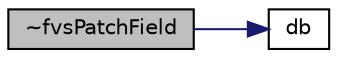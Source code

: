 digraph "~fvsPatchField"
{
  bgcolor="transparent";
  edge [fontname="Helvetica",fontsize="10",labelfontname="Helvetica",labelfontsize="10"];
  node [fontname="Helvetica",fontsize="10",shape=record];
  rankdir="LR";
  Node70 [label="~fvsPatchField",height=0.2,width=0.4,color="black", fillcolor="grey75", style="filled", fontcolor="black"];
  Node70 -> Node71 [color="midnightblue",fontsize="10",style="solid",fontname="Helvetica"];
  Node71 [label="db",height=0.2,width=0.4,color="black",URL="$a23241.html#a65cc75d9f80b1df5c3184fb2274a97f1",tooltip="Return local objectRegistry. "];
}
